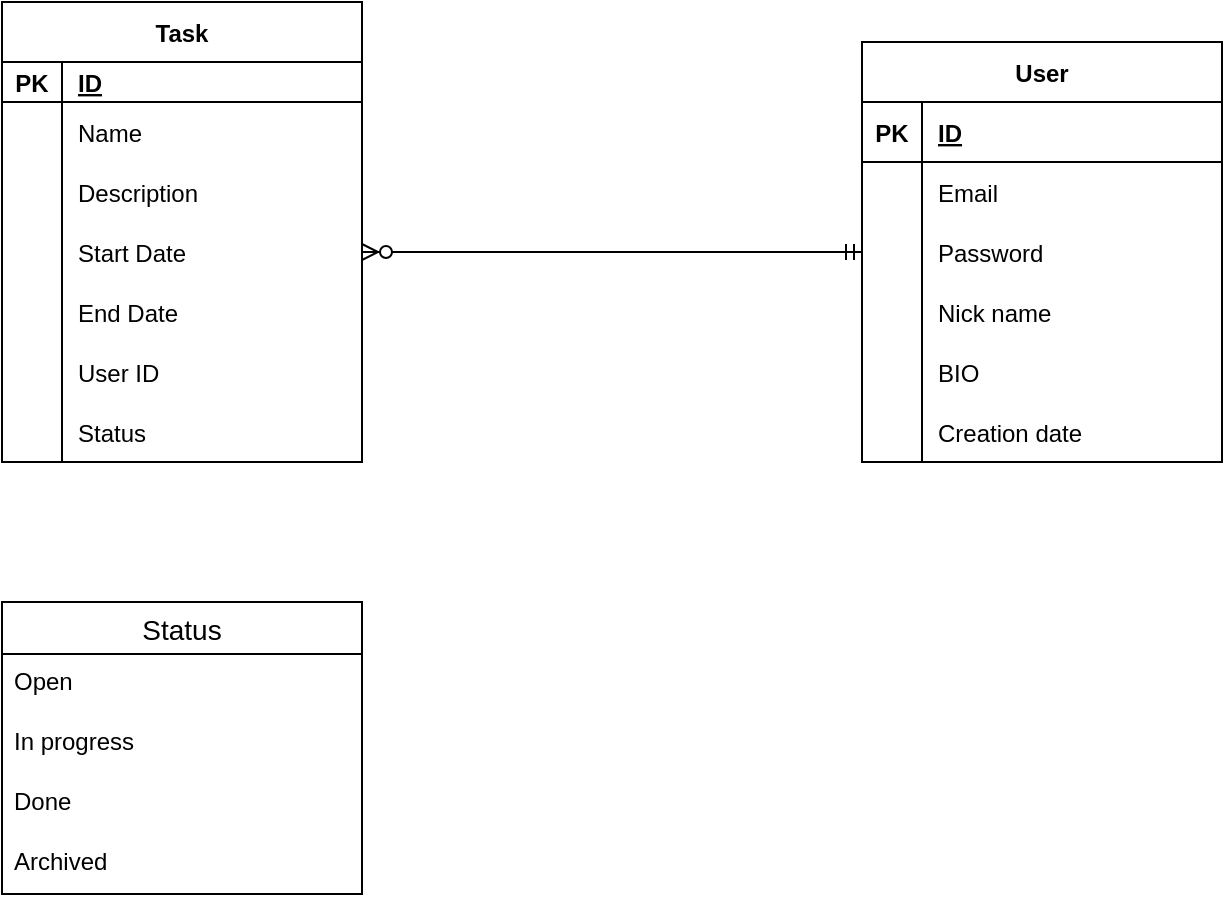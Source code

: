 <mxfile version="15.8.8" type="device"><diagram id="lwf6YR8uXH746n4FR8uX" name="Page-1"><mxGraphModel dx="1422" dy="786" grid="1" gridSize="10" guides="1" tooltips="1" connect="1" arrows="1" fold="1" page="1" pageScale="1" pageWidth="850" pageHeight="1100" math="0" shadow="0"><root><mxCell id="0"/><mxCell id="1" parent="0"/><mxCell id="OLHRbnaIIHvzc_oFxfKw-2" value="Task" style="shape=table;startSize=30;container=1;collapsible=1;childLayout=tableLayout;fixedRows=1;rowLines=0;fontStyle=1;align=center;resizeLast=1;" parent="1" vertex="1"><mxGeometry x="30" y="10" width="180" height="230" as="geometry"/></mxCell><mxCell id="OLHRbnaIIHvzc_oFxfKw-3" value="" style="shape=partialRectangle;collapsible=0;dropTarget=0;pointerEvents=0;fillColor=none;top=0;left=0;bottom=1;right=0;points=[[0,0.5],[1,0.5]];portConstraint=eastwest;" parent="OLHRbnaIIHvzc_oFxfKw-2" vertex="1"><mxGeometry y="30" width="180" height="20" as="geometry"/></mxCell><mxCell id="OLHRbnaIIHvzc_oFxfKw-4" value="PK" style="shape=partialRectangle;connectable=0;fillColor=none;top=0;left=0;bottom=0;right=0;fontStyle=1;overflow=hidden;" parent="OLHRbnaIIHvzc_oFxfKw-3" vertex="1"><mxGeometry width="30" height="20" as="geometry"><mxRectangle width="30" height="20" as="alternateBounds"/></mxGeometry></mxCell><mxCell id="OLHRbnaIIHvzc_oFxfKw-5" value="ID" style="shape=partialRectangle;connectable=0;fillColor=none;top=0;left=0;bottom=0;right=0;align=left;spacingLeft=6;fontStyle=5;overflow=hidden;" parent="OLHRbnaIIHvzc_oFxfKw-3" vertex="1"><mxGeometry x="30" width="150" height="20" as="geometry"><mxRectangle width="150" height="20" as="alternateBounds"/></mxGeometry></mxCell><mxCell id="OLHRbnaIIHvzc_oFxfKw-6" value="" style="shape=partialRectangle;collapsible=0;dropTarget=0;pointerEvents=0;fillColor=none;top=0;left=0;bottom=0;right=0;points=[[0,0.5],[1,0.5]];portConstraint=eastwest;" parent="OLHRbnaIIHvzc_oFxfKw-2" vertex="1"><mxGeometry y="50" width="180" height="30" as="geometry"/></mxCell><mxCell id="OLHRbnaIIHvzc_oFxfKw-7" value="" style="shape=partialRectangle;connectable=0;fillColor=none;top=0;left=0;bottom=0;right=0;editable=1;overflow=hidden;" parent="OLHRbnaIIHvzc_oFxfKw-6" vertex="1"><mxGeometry width="30" height="30" as="geometry"><mxRectangle width="30" height="30" as="alternateBounds"/></mxGeometry></mxCell><mxCell id="OLHRbnaIIHvzc_oFxfKw-8" value="Name" style="shape=partialRectangle;connectable=0;fillColor=none;top=0;left=0;bottom=0;right=0;align=left;spacingLeft=6;overflow=hidden;" parent="OLHRbnaIIHvzc_oFxfKw-6" vertex="1"><mxGeometry x="30" width="150" height="30" as="geometry"><mxRectangle width="150" height="30" as="alternateBounds"/></mxGeometry></mxCell><mxCell id="OLHRbnaIIHvzc_oFxfKw-9" value="" style="shape=partialRectangle;collapsible=0;dropTarget=0;pointerEvents=0;fillColor=none;top=0;left=0;bottom=0;right=0;points=[[0,0.5],[1,0.5]];portConstraint=eastwest;" parent="OLHRbnaIIHvzc_oFxfKw-2" vertex="1"><mxGeometry y="80" width="180" height="30" as="geometry"/></mxCell><mxCell id="OLHRbnaIIHvzc_oFxfKw-10" value="" style="shape=partialRectangle;connectable=0;fillColor=none;top=0;left=0;bottom=0;right=0;editable=1;overflow=hidden;" parent="OLHRbnaIIHvzc_oFxfKw-9" vertex="1"><mxGeometry width="30" height="30" as="geometry"><mxRectangle width="30" height="30" as="alternateBounds"/></mxGeometry></mxCell><mxCell id="OLHRbnaIIHvzc_oFxfKw-11" value="Description " style="shape=partialRectangle;connectable=0;fillColor=none;top=0;left=0;bottom=0;right=0;align=left;spacingLeft=6;overflow=hidden;" parent="OLHRbnaIIHvzc_oFxfKw-9" vertex="1"><mxGeometry x="30" width="150" height="30" as="geometry"><mxRectangle width="150" height="30" as="alternateBounds"/></mxGeometry></mxCell><mxCell id="OLHRbnaIIHvzc_oFxfKw-12" value="" style="shape=partialRectangle;collapsible=0;dropTarget=0;pointerEvents=0;fillColor=none;top=0;left=0;bottom=0;right=0;points=[[0,0.5],[1,0.5]];portConstraint=eastwest;" parent="OLHRbnaIIHvzc_oFxfKw-2" vertex="1"><mxGeometry y="110" width="180" height="30" as="geometry"/></mxCell><mxCell id="OLHRbnaIIHvzc_oFxfKw-13" value="" style="shape=partialRectangle;connectable=0;fillColor=none;top=0;left=0;bottom=0;right=0;editable=1;overflow=hidden;" parent="OLHRbnaIIHvzc_oFxfKw-12" vertex="1"><mxGeometry width="30" height="30" as="geometry"><mxRectangle width="30" height="30" as="alternateBounds"/></mxGeometry></mxCell><mxCell id="OLHRbnaIIHvzc_oFxfKw-14" value="Start Date" style="shape=partialRectangle;connectable=0;fillColor=none;top=0;left=0;bottom=0;right=0;align=left;spacingLeft=6;overflow=hidden;" parent="OLHRbnaIIHvzc_oFxfKw-12" vertex="1"><mxGeometry x="30" width="150" height="30" as="geometry"><mxRectangle width="150" height="30" as="alternateBounds"/></mxGeometry></mxCell><mxCell id="OLHRbnaIIHvzc_oFxfKw-16" style="shape=partialRectangle;collapsible=0;dropTarget=0;pointerEvents=0;fillColor=none;top=0;left=0;bottom=0;right=0;points=[[0,0.5],[1,0.5]];portConstraint=eastwest;" parent="OLHRbnaIIHvzc_oFxfKw-2" vertex="1"><mxGeometry y="140" width="180" height="30" as="geometry"/></mxCell><mxCell id="OLHRbnaIIHvzc_oFxfKw-17" style="shape=partialRectangle;connectable=0;fillColor=none;top=0;left=0;bottom=0;right=0;editable=1;overflow=hidden;" parent="OLHRbnaIIHvzc_oFxfKw-16" vertex="1"><mxGeometry width="30" height="30" as="geometry"><mxRectangle width="30" height="30" as="alternateBounds"/></mxGeometry></mxCell><mxCell id="OLHRbnaIIHvzc_oFxfKw-18" value="End Date" style="shape=partialRectangle;connectable=0;fillColor=none;top=0;left=0;bottom=0;right=0;align=left;spacingLeft=6;overflow=hidden;" parent="OLHRbnaIIHvzc_oFxfKw-16" vertex="1"><mxGeometry x="30" width="150" height="30" as="geometry"><mxRectangle width="150" height="30" as="alternateBounds"/></mxGeometry></mxCell><mxCell id="OLHRbnaIIHvzc_oFxfKw-25" style="shape=partialRectangle;collapsible=0;dropTarget=0;pointerEvents=0;fillColor=none;top=0;left=0;bottom=0;right=0;points=[[0,0.5],[1,0.5]];portConstraint=eastwest;" parent="OLHRbnaIIHvzc_oFxfKw-2" vertex="1"><mxGeometry y="170" width="180" height="30" as="geometry"/></mxCell><mxCell id="OLHRbnaIIHvzc_oFxfKw-26" style="shape=partialRectangle;connectable=0;fillColor=none;top=0;left=0;bottom=0;right=0;editable=1;overflow=hidden;" parent="OLHRbnaIIHvzc_oFxfKw-25" vertex="1"><mxGeometry width="30" height="30" as="geometry"><mxRectangle width="30" height="30" as="alternateBounds"/></mxGeometry></mxCell><mxCell id="OLHRbnaIIHvzc_oFxfKw-27" value="User ID" style="shape=partialRectangle;connectable=0;fillColor=none;top=0;left=0;bottom=0;right=0;align=left;spacingLeft=6;overflow=hidden;" parent="OLHRbnaIIHvzc_oFxfKw-25" vertex="1"><mxGeometry x="30" width="150" height="30" as="geometry"><mxRectangle width="150" height="30" as="alternateBounds"/></mxGeometry></mxCell><mxCell id="OLHRbnaIIHvzc_oFxfKw-28" style="shape=partialRectangle;collapsible=0;dropTarget=0;pointerEvents=0;fillColor=none;top=0;left=0;bottom=0;right=0;points=[[0,0.5],[1,0.5]];portConstraint=eastwest;" parent="OLHRbnaIIHvzc_oFxfKw-2" vertex="1"><mxGeometry y="200" width="180" height="30" as="geometry"/></mxCell><mxCell id="OLHRbnaIIHvzc_oFxfKw-29" style="shape=partialRectangle;connectable=0;fillColor=none;top=0;left=0;bottom=0;right=0;editable=1;overflow=hidden;" parent="OLHRbnaIIHvzc_oFxfKw-28" vertex="1"><mxGeometry width="30" height="30" as="geometry"><mxRectangle width="30" height="30" as="alternateBounds"/></mxGeometry></mxCell><mxCell id="OLHRbnaIIHvzc_oFxfKw-30" value="Status" style="shape=partialRectangle;connectable=0;fillColor=none;top=0;left=0;bottom=0;right=0;align=left;spacingLeft=6;overflow=hidden;" parent="OLHRbnaIIHvzc_oFxfKw-28" vertex="1"><mxGeometry x="30" width="150" height="30" as="geometry"><mxRectangle width="150" height="30" as="alternateBounds"/></mxGeometry></mxCell><mxCell id="OLHRbnaIIHvzc_oFxfKw-31" value="User" style="shape=table;startSize=30;container=1;collapsible=1;childLayout=tableLayout;fixedRows=1;rowLines=0;fontStyle=1;align=center;resizeLast=1;" parent="1" vertex="1"><mxGeometry x="460" y="30" width="180" height="210" as="geometry"/></mxCell><mxCell id="OLHRbnaIIHvzc_oFxfKw-32" value="" style="shape=partialRectangle;collapsible=0;dropTarget=0;pointerEvents=0;fillColor=none;top=0;left=0;bottom=1;right=0;points=[[0,0.5],[1,0.5]];portConstraint=eastwest;" parent="OLHRbnaIIHvzc_oFxfKw-31" vertex="1"><mxGeometry y="30" width="180" height="30" as="geometry"/></mxCell><mxCell id="OLHRbnaIIHvzc_oFxfKw-33" value="PK" style="shape=partialRectangle;connectable=0;fillColor=none;top=0;left=0;bottom=0;right=0;fontStyle=1;overflow=hidden;" parent="OLHRbnaIIHvzc_oFxfKw-32" vertex="1"><mxGeometry width="30" height="30" as="geometry"><mxRectangle width="30" height="30" as="alternateBounds"/></mxGeometry></mxCell><mxCell id="OLHRbnaIIHvzc_oFxfKw-34" value="ID" style="shape=partialRectangle;connectable=0;fillColor=none;top=0;left=0;bottom=0;right=0;align=left;spacingLeft=6;fontStyle=5;overflow=hidden;" parent="OLHRbnaIIHvzc_oFxfKw-32" vertex="1"><mxGeometry x="30" width="150" height="30" as="geometry"><mxRectangle width="150" height="30" as="alternateBounds"/></mxGeometry></mxCell><mxCell id="OLHRbnaIIHvzc_oFxfKw-35" value="" style="shape=partialRectangle;collapsible=0;dropTarget=0;pointerEvents=0;fillColor=none;top=0;left=0;bottom=0;right=0;points=[[0,0.5],[1,0.5]];portConstraint=eastwest;" parent="OLHRbnaIIHvzc_oFxfKw-31" vertex="1"><mxGeometry y="60" width="180" height="30" as="geometry"/></mxCell><mxCell id="OLHRbnaIIHvzc_oFxfKw-36" value="" style="shape=partialRectangle;connectable=0;fillColor=none;top=0;left=0;bottom=0;right=0;editable=1;overflow=hidden;" parent="OLHRbnaIIHvzc_oFxfKw-35" vertex="1"><mxGeometry width="30" height="30" as="geometry"><mxRectangle width="30" height="30" as="alternateBounds"/></mxGeometry></mxCell><mxCell id="OLHRbnaIIHvzc_oFxfKw-37" value="Email" style="shape=partialRectangle;connectable=0;fillColor=none;top=0;left=0;bottom=0;right=0;align=left;spacingLeft=6;overflow=hidden;" parent="OLHRbnaIIHvzc_oFxfKw-35" vertex="1"><mxGeometry x="30" width="150" height="30" as="geometry"><mxRectangle width="150" height="30" as="alternateBounds"/></mxGeometry></mxCell><mxCell id="OLHRbnaIIHvzc_oFxfKw-38" value="" style="shape=partialRectangle;collapsible=0;dropTarget=0;pointerEvents=0;fillColor=none;top=0;left=0;bottom=0;right=0;points=[[0,0.5],[1,0.5]];portConstraint=eastwest;" parent="OLHRbnaIIHvzc_oFxfKw-31" vertex="1"><mxGeometry y="90" width="180" height="30" as="geometry"/></mxCell><mxCell id="OLHRbnaIIHvzc_oFxfKw-39" value="" style="shape=partialRectangle;connectable=0;fillColor=none;top=0;left=0;bottom=0;right=0;editable=1;overflow=hidden;" parent="OLHRbnaIIHvzc_oFxfKw-38" vertex="1"><mxGeometry width="30" height="30" as="geometry"><mxRectangle width="30" height="30" as="alternateBounds"/></mxGeometry></mxCell><mxCell id="OLHRbnaIIHvzc_oFxfKw-40" value="Password" style="shape=partialRectangle;connectable=0;fillColor=none;top=0;left=0;bottom=0;right=0;align=left;spacingLeft=6;overflow=hidden;" parent="OLHRbnaIIHvzc_oFxfKw-38" vertex="1"><mxGeometry x="30" width="150" height="30" as="geometry"><mxRectangle width="150" height="30" as="alternateBounds"/></mxGeometry></mxCell><mxCell id="OLHRbnaIIHvzc_oFxfKw-41" value="" style="shape=partialRectangle;collapsible=0;dropTarget=0;pointerEvents=0;fillColor=none;top=0;left=0;bottom=0;right=0;points=[[0,0.5],[1,0.5]];portConstraint=eastwest;" parent="OLHRbnaIIHvzc_oFxfKw-31" vertex="1"><mxGeometry y="120" width="180" height="30" as="geometry"/></mxCell><mxCell id="OLHRbnaIIHvzc_oFxfKw-42" value="" style="shape=partialRectangle;connectable=0;fillColor=none;top=0;left=0;bottom=0;right=0;editable=1;overflow=hidden;" parent="OLHRbnaIIHvzc_oFxfKw-41" vertex="1"><mxGeometry width="30" height="30" as="geometry"><mxRectangle width="30" height="30" as="alternateBounds"/></mxGeometry></mxCell><mxCell id="OLHRbnaIIHvzc_oFxfKw-43" value="Nick name" style="shape=partialRectangle;connectable=0;fillColor=none;top=0;left=0;bottom=0;right=0;align=left;spacingLeft=6;overflow=hidden;" parent="OLHRbnaIIHvzc_oFxfKw-41" vertex="1"><mxGeometry x="30" width="150" height="30" as="geometry"><mxRectangle width="150" height="30" as="alternateBounds"/></mxGeometry></mxCell><mxCell id="OLHRbnaIIHvzc_oFxfKw-56" style="shape=partialRectangle;collapsible=0;dropTarget=0;pointerEvents=0;fillColor=none;top=0;left=0;bottom=0;right=0;points=[[0,0.5],[1,0.5]];portConstraint=eastwest;" parent="OLHRbnaIIHvzc_oFxfKw-31" vertex="1"><mxGeometry y="150" width="180" height="30" as="geometry"/></mxCell><mxCell id="OLHRbnaIIHvzc_oFxfKw-57" style="shape=partialRectangle;connectable=0;fillColor=none;top=0;left=0;bottom=0;right=0;editable=1;overflow=hidden;" parent="OLHRbnaIIHvzc_oFxfKw-56" vertex="1"><mxGeometry width="30" height="30" as="geometry"><mxRectangle width="30" height="30" as="alternateBounds"/></mxGeometry></mxCell><mxCell id="OLHRbnaIIHvzc_oFxfKw-58" value="BIO" style="shape=partialRectangle;connectable=0;fillColor=none;top=0;left=0;bottom=0;right=0;align=left;spacingLeft=6;overflow=hidden;" parent="OLHRbnaIIHvzc_oFxfKw-56" vertex="1"><mxGeometry x="30" width="150" height="30" as="geometry"><mxRectangle width="150" height="30" as="alternateBounds"/></mxGeometry></mxCell><mxCell id="OLHRbnaIIHvzc_oFxfKw-44" style="shape=partialRectangle;collapsible=0;dropTarget=0;pointerEvents=0;fillColor=none;top=0;left=0;bottom=0;right=0;points=[[0,0.5],[1,0.5]];portConstraint=eastwest;" parent="OLHRbnaIIHvzc_oFxfKw-31" vertex="1"><mxGeometry y="180" width="180" height="30" as="geometry"/></mxCell><mxCell id="OLHRbnaIIHvzc_oFxfKw-45" style="shape=partialRectangle;connectable=0;fillColor=none;top=0;left=0;bottom=0;right=0;editable=1;overflow=hidden;" parent="OLHRbnaIIHvzc_oFxfKw-44" vertex="1"><mxGeometry width="30" height="30" as="geometry"><mxRectangle width="30" height="30" as="alternateBounds"/></mxGeometry></mxCell><mxCell id="OLHRbnaIIHvzc_oFxfKw-46" value="Creation date" style="shape=partialRectangle;connectable=0;fillColor=none;top=0;left=0;bottom=0;right=0;align=left;spacingLeft=6;overflow=hidden;" parent="OLHRbnaIIHvzc_oFxfKw-44" vertex="1"><mxGeometry x="30" width="150" height="30" as="geometry"><mxRectangle width="150" height="30" as="alternateBounds"/></mxGeometry></mxCell><mxCell id="OLHRbnaIIHvzc_oFxfKw-50" value="" style="edgeStyle=entityRelationEdgeStyle;fontSize=12;html=1;endArrow=ERzeroToMany;startArrow=ERmandOne;rounded=0;exitX=0;exitY=0.5;exitDx=0;exitDy=0;entryX=1;entryY=0.5;entryDx=0;entryDy=0;" parent="1" source="OLHRbnaIIHvzc_oFxfKw-38" target="OLHRbnaIIHvzc_oFxfKw-12" edge="1"><mxGeometry width="100" height="100" relative="1" as="geometry"><mxPoint x="300" y="380" as="sourcePoint"/><mxPoint x="400" y="280" as="targetPoint"/></mxGeometry></mxCell><mxCell id="OLHRbnaIIHvzc_oFxfKw-51" value="Status" style="swimlane;fontStyle=0;childLayout=stackLayout;horizontal=1;startSize=26;horizontalStack=0;resizeParent=1;resizeParentMax=0;resizeLast=0;collapsible=1;marginBottom=0;align=center;fontSize=14;" parent="1" vertex="1"><mxGeometry x="30" y="310" width="180" height="146" as="geometry"/></mxCell><mxCell id="OLHRbnaIIHvzc_oFxfKw-52" value="Open" style="text;strokeColor=none;fillColor=none;spacingLeft=4;spacingRight=4;overflow=hidden;rotatable=0;points=[[0,0.5],[1,0.5]];portConstraint=eastwest;fontSize=12;" parent="OLHRbnaIIHvzc_oFxfKw-51" vertex="1"><mxGeometry y="26" width="180" height="30" as="geometry"/></mxCell><mxCell id="OLHRbnaIIHvzc_oFxfKw-53" value="In progress" style="text;strokeColor=none;fillColor=none;spacingLeft=4;spacingRight=4;overflow=hidden;rotatable=0;points=[[0,0.5],[1,0.5]];portConstraint=eastwest;fontSize=12;" parent="OLHRbnaIIHvzc_oFxfKw-51" vertex="1"><mxGeometry y="56" width="180" height="30" as="geometry"/></mxCell><mxCell id="OLHRbnaIIHvzc_oFxfKw-54" value="Done" style="text;strokeColor=none;fillColor=none;spacingLeft=4;spacingRight=4;overflow=hidden;rotatable=0;points=[[0,0.5],[1,0.5]];portConstraint=eastwest;fontSize=12;" parent="OLHRbnaIIHvzc_oFxfKw-51" vertex="1"><mxGeometry y="86" width="180" height="30" as="geometry"/></mxCell><mxCell id="OLHRbnaIIHvzc_oFxfKw-55" value="Archived" style="text;strokeColor=none;fillColor=none;spacingLeft=4;spacingRight=4;overflow=hidden;rotatable=0;points=[[0,0.5],[1,0.5]];portConstraint=eastwest;fontSize=12;" parent="OLHRbnaIIHvzc_oFxfKw-51" vertex="1"><mxGeometry y="116" width="180" height="30" as="geometry"/></mxCell></root></mxGraphModel></diagram></mxfile>